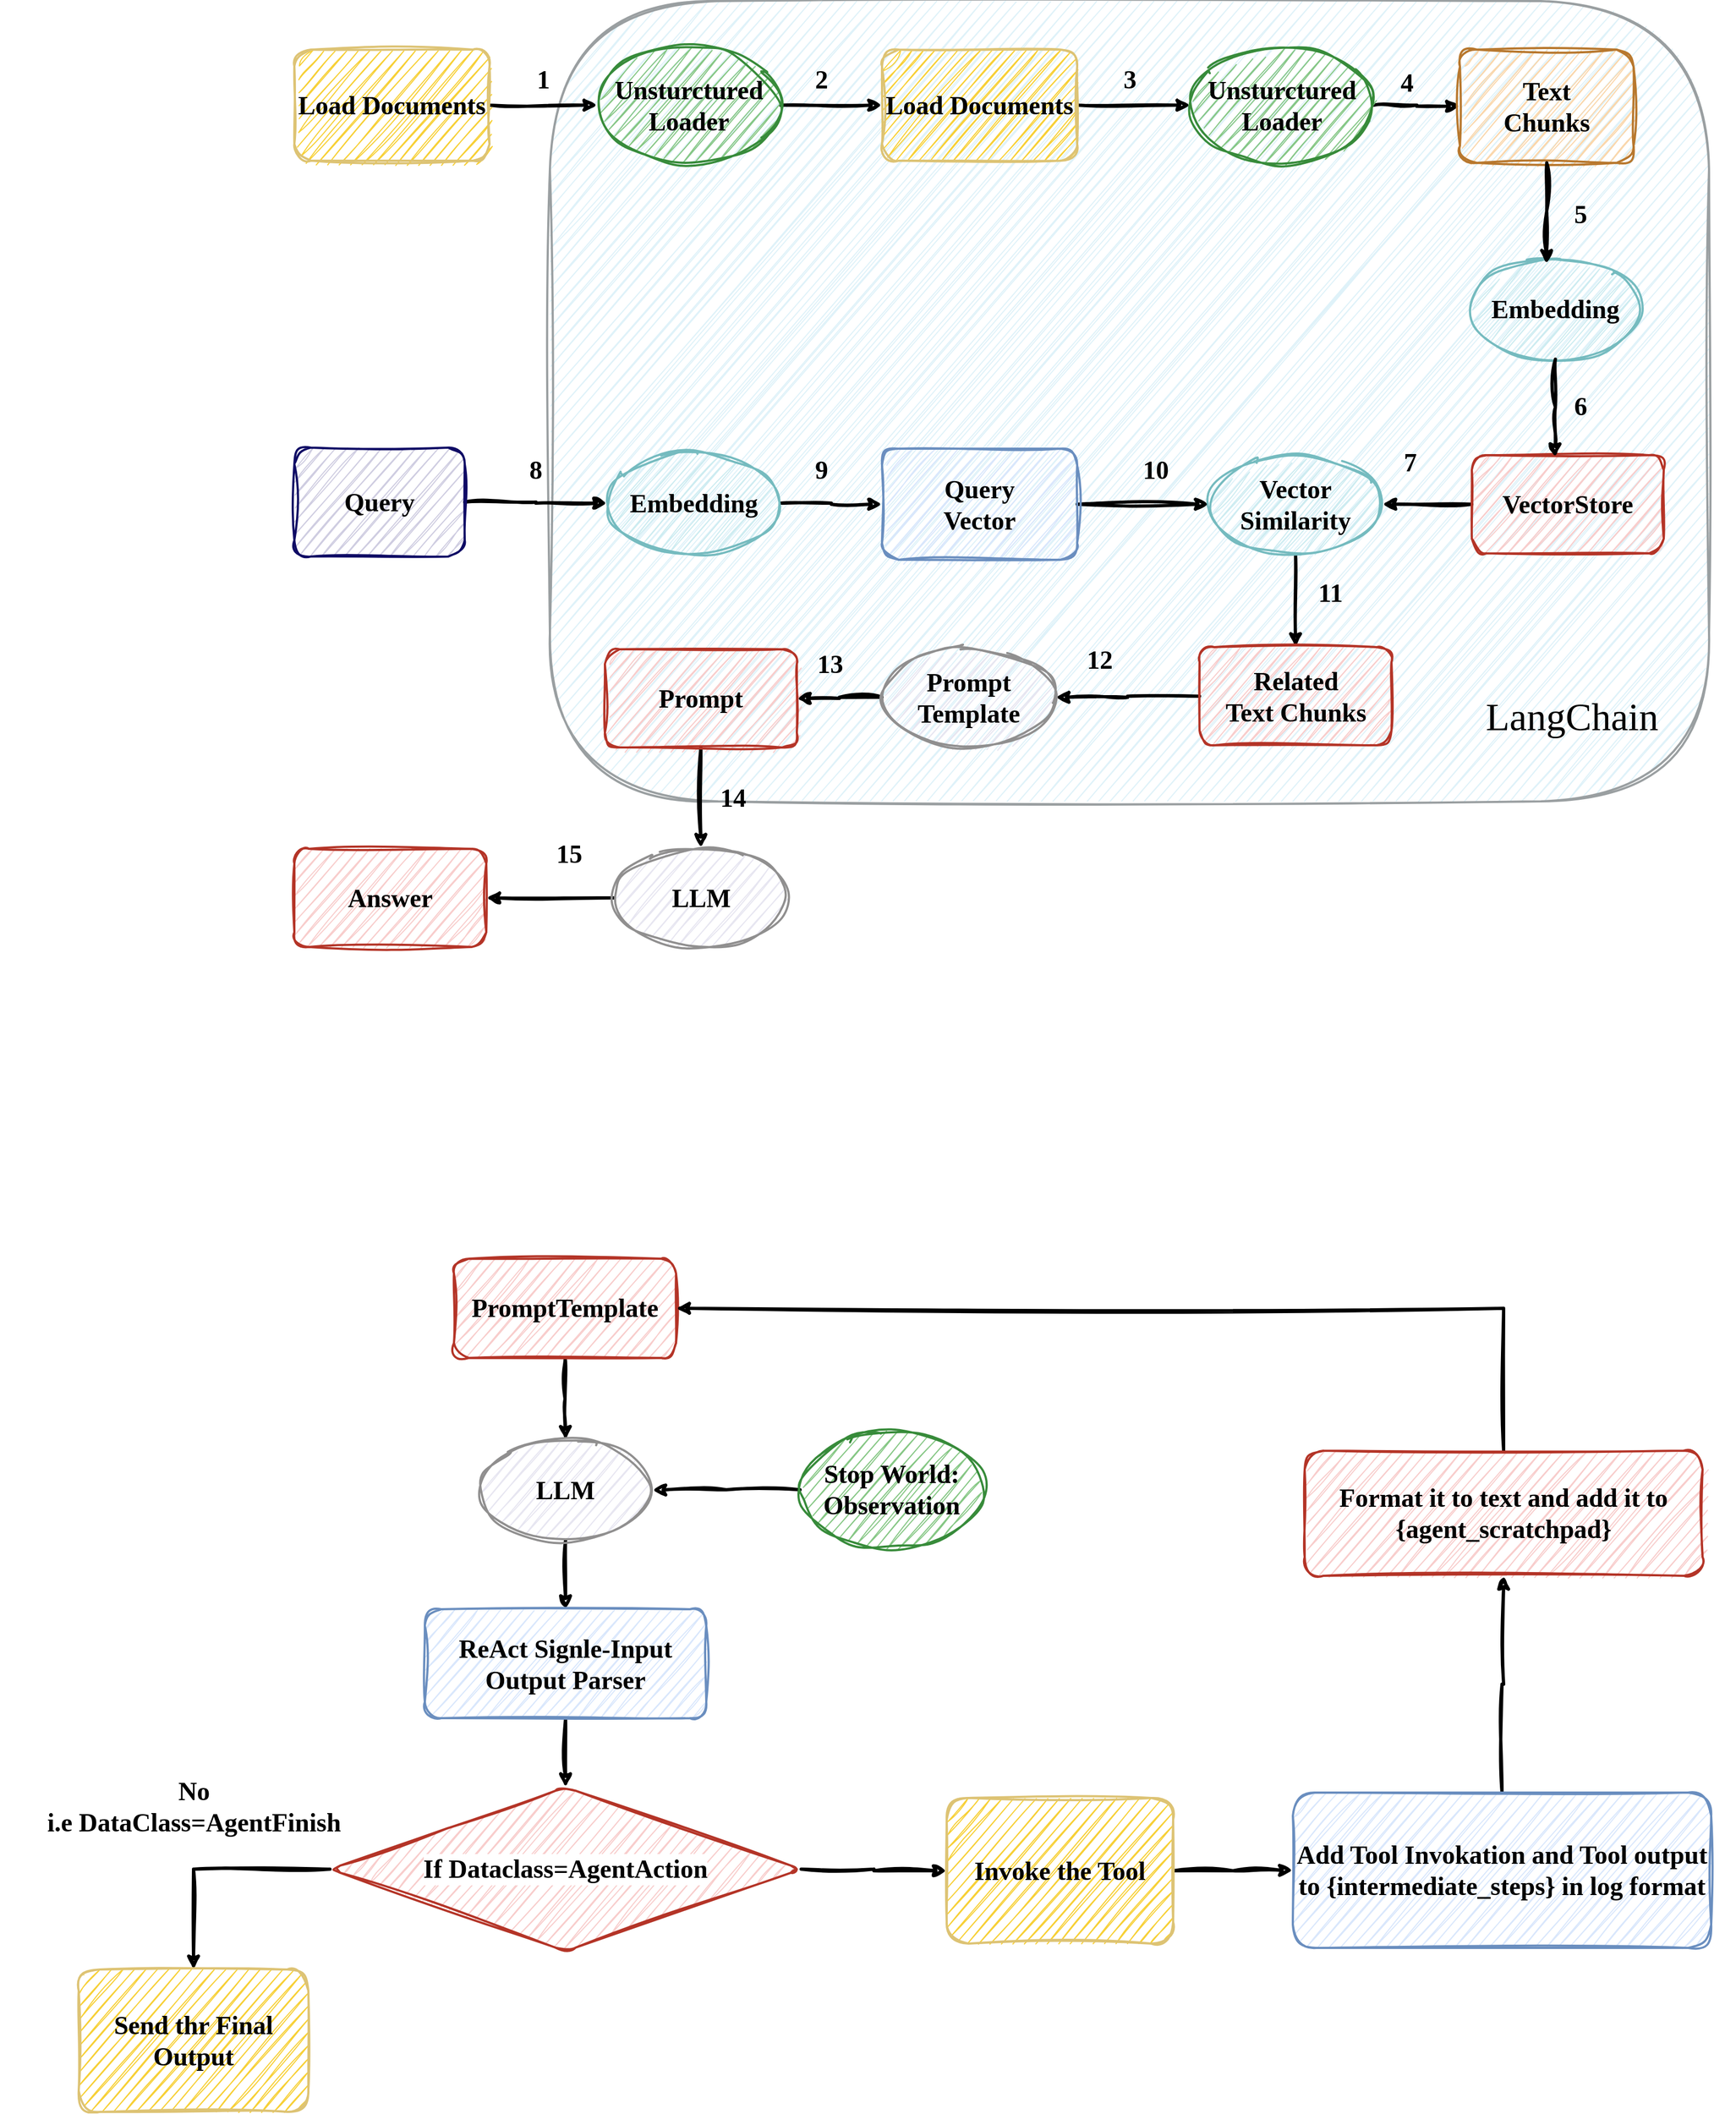 <mxfile version="24.8.3">
  <diagram name="第 1 页" id="iGaQo6PPJgDkWrGs2-yL">
    <mxGraphModel dx="2990" dy="1838" grid="0" gridSize="10" guides="0" tooltips="1" connect="1" arrows="1" fold="1" page="0" pageScale="1" pageWidth="827" pageHeight="1169" math="0" shadow="0">
      <root>
        <mxCell id="0" />
        <mxCell id="1" parent="0" />
        <mxCell id="ki8LtiAd6n3yGq_93ToQ-1" value="" style="whiteSpace=wrap;html=1;rounded=1;shadow=0;glass=0;sketch=1;jiggle=2;fillStyle=hatch;curveFitting=1;strokeColor=#9a9fa1;strokeWidth=2;align=center;verticalAlign=middle;fontFamily=Helvetica;fontSize=12;fontColor=default;labelBorderColor=none;fillColor=#dff2f9;gradientColor=none;arcSize=21;imageAspect=0;" parent="1" vertex="1">
          <mxGeometry x="222" y="-83" width="1075" height="742" as="geometry" />
        </mxCell>
        <mxCell id="ki8LtiAd6n3yGq_93ToQ-2" style="edgeStyle=orthogonalEdgeStyle;rounded=1;orthogonalLoop=1;jettySize=auto;html=1;exitX=1;exitY=0.5;exitDx=0;exitDy=0;entryX=0;entryY=0.5;entryDx=0;entryDy=0;curved=0;sketch=1;curveFitting=1;jiggle=2;strokeWidth=3;" parent="1" source="ki8LtiAd6n3yGq_93ToQ-3" target="ki8LtiAd6n3yGq_93ToQ-5" edge="1">
          <mxGeometry relative="1" as="geometry">
            <mxPoint x="141" y="219" as="targetPoint" />
          </mxGeometry>
        </mxCell>
        <mxCell id="ki8LtiAd6n3yGq_93ToQ-3" value="&lt;font style=&quot;font-size: 24px;&quot; face=&quot;Comic Sans MS&quot;&gt;&lt;b style=&quot;&quot;&gt;Load Documents&lt;/b&gt;&lt;/font&gt;" style="rounded=1;whiteSpace=wrap;html=1;gradientColor=none;textShadow=0;fillStyle=hatch;fillColor=#f7d036;glass=0;shadow=0;labelBorderColor=none;strokeColor=#ddc374;strokeWidth=2;perimeterSpacing=0;sketch=1;curveFitting=1;jiggle=2;" parent="1" vertex="1">
          <mxGeometry x="-15" y="-38" width="181" height="103" as="geometry" />
        </mxCell>
        <mxCell id="ki8LtiAd6n3yGq_93ToQ-4" style="edgeStyle=orthogonalEdgeStyle;rounded=0;orthogonalLoop=1;jettySize=auto;html=1;exitX=1;exitY=0.5;exitDx=0;exitDy=0;entryX=0;entryY=0.5;entryDx=0;entryDy=0;sketch=1;curveFitting=1;jiggle=2;strokeWidth=3;" parent="1" source="ki8LtiAd6n3yGq_93ToQ-5" target="ki8LtiAd6n3yGq_93ToQ-7" edge="1">
          <mxGeometry relative="1" as="geometry" />
        </mxCell>
        <mxCell id="ki8LtiAd6n3yGq_93ToQ-5" value="&lt;font style=&quot;font-size: 24px;&quot; face=&quot;Comic Sans MS&quot;&gt;&lt;b style=&quot;&quot;&gt;Unsturctured Loader&lt;/b&gt;&lt;/font&gt;" style="ellipse;whiteSpace=wrap;html=1;fillColor=#86c785;strokeColor=#378b3a;fillStyle=hatch;strokeWidth=2;perimeterSpacing=0;sketch=1;curveFitting=1;jiggle=2;" parent="1" vertex="1">
          <mxGeometry x="266" y="-40.75" width="170" height="108.5" as="geometry" />
        </mxCell>
        <mxCell id="ki8LtiAd6n3yGq_93ToQ-6" style="edgeStyle=orthogonalEdgeStyle;shape=connector;rounded=0;sketch=1;jiggle=2;curveFitting=1;orthogonalLoop=1;jettySize=auto;html=1;exitX=1;exitY=0.5;exitDx=0;exitDy=0;entryX=0;entryY=0.5;entryDx=0;entryDy=0;strokeColor=default;strokeWidth=3;align=center;verticalAlign=middle;fontFamily=Helvetica;fontSize=11;fontColor=default;labelBackgroundColor=default;endArrow=classic;" parent="1" source="ki8LtiAd6n3yGq_93ToQ-7" target="ki8LtiAd6n3yGq_93ToQ-9" edge="1">
          <mxGeometry relative="1" as="geometry" />
        </mxCell>
        <mxCell id="ki8LtiAd6n3yGq_93ToQ-7" value="&lt;font style=&quot;font-size: 24px;&quot; face=&quot;Comic Sans MS&quot;&gt;&lt;b style=&quot;&quot;&gt;Load Documents&lt;/b&gt;&lt;/font&gt;" style="rounded=1;whiteSpace=wrap;html=1;gradientColor=none;textShadow=0;fillStyle=hatch;fillColor=#f7d036;glass=0;shadow=0;labelBorderColor=none;strokeColor=#ddc374;strokeWidth=2;perimeterSpacing=0;sketch=1;curveFitting=1;jiggle=2;" parent="1" vertex="1">
          <mxGeometry x="530" y="-38" width="181" height="103" as="geometry" />
        </mxCell>
        <mxCell id="ki8LtiAd6n3yGq_93ToQ-8" style="edgeStyle=orthogonalEdgeStyle;shape=connector;rounded=0;sketch=1;jiggle=2;curveFitting=1;orthogonalLoop=1;jettySize=auto;html=1;exitX=1;exitY=0.5;exitDx=0;exitDy=0;entryX=0;entryY=0.5;entryDx=0;entryDy=0;strokeColor=default;strokeWidth=3;align=center;verticalAlign=middle;fontFamily=Helvetica;fontSize=12;fontColor=default;labelBorderColor=none;labelBackgroundColor=default;endArrow=classic;" parent="1" source="ki8LtiAd6n3yGq_93ToQ-9" target="ki8LtiAd6n3yGq_93ToQ-10" edge="1">
          <mxGeometry relative="1" as="geometry" />
        </mxCell>
        <mxCell id="ki8LtiAd6n3yGq_93ToQ-9" value="&lt;font style=&quot;font-size: 24px;&quot; face=&quot;Comic Sans MS&quot;&gt;&lt;b style=&quot;&quot;&gt;Unsturctured Loader&lt;/b&gt;&lt;/font&gt;" style="ellipse;whiteSpace=wrap;html=1;fillColor=#86c785;strokeColor=#378b3a;fillStyle=hatch;strokeWidth=2;perimeterSpacing=0;sketch=1;curveFitting=1;jiggle=2;" parent="1" vertex="1">
          <mxGeometry x="816" y="-40.75" width="170" height="108.5" as="geometry" />
        </mxCell>
        <mxCell id="ki8LtiAd6n3yGq_93ToQ-10" value="&lt;font style=&quot;font-size: 24px;&quot; face=&quot;Comic Sans MS&quot;&gt;&lt;b style=&quot;&quot;&gt;Text&lt;/b&gt;&lt;/font&gt;&lt;div&gt;&lt;font style=&quot;font-size: 24px;&quot; face=&quot;Comic Sans MS&quot;&gt;&lt;b style=&quot;&quot;&gt;Chunks&lt;/b&gt;&lt;/font&gt;&lt;/div&gt;" style="rounded=1;whiteSpace=wrap;html=1;gradientColor=none;textShadow=0;fillStyle=hatch;fillColor=#fad7ac;glass=0;shadow=0;labelBorderColor=none;strokeColor=#b8782e;strokeWidth=2;perimeterSpacing=0;sketch=1;curveFitting=1;jiggle=2;" parent="1" vertex="1">
          <mxGeometry x="1066" y="-38" width="161" height="105" as="geometry" />
        </mxCell>
        <mxCell id="ki8LtiAd6n3yGq_93ToQ-11" value="&lt;font style=&quot;font-size: 24px;&quot; face=&quot;Comic Sans MS&quot;&gt;&lt;b style=&quot;&quot;&gt;Embedding&lt;/b&gt;&lt;/font&gt;" style="ellipse;whiteSpace=wrap;html=1;fillColor=#cdecf1;strokeColor=#75bbbf;fillStyle=hatch;strokeWidth=2;perimeterSpacing=0;sketch=1;curveFitting=1;jiggle=2;" parent="1" vertex="1">
          <mxGeometry x="1074" y="156" width="161" height="93" as="geometry" />
        </mxCell>
        <mxCell id="ki8LtiAd6n3yGq_93ToQ-12" style="edgeStyle=orthogonalEdgeStyle;shape=connector;rounded=0;sketch=1;jiggle=2;curveFitting=1;orthogonalLoop=1;jettySize=auto;html=1;exitX=0.5;exitY=1;exitDx=0;exitDy=0;entryX=0.449;entryY=0.05;entryDx=0;entryDy=0;entryPerimeter=0;strokeColor=default;strokeWidth=3;align=center;verticalAlign=middle;fontFamily=Helvetica;fontSize=12;fontColor=default;labelBorderColor=none;labelBackgroundColor=default;endArrow=classic;" parent="1" source="ki8LtiAd6n3yGq_93ToQ-10" target="ki8LtiAd6n3yGq_93ToQ-11" edge="1">
          <mxGeometry relative="1" as="geometry" />
        </mxCell>
        <mxCell id="ki8LtiAd6n3yGq_93ToQ-13" style="edgeStyle=orthogonalEdgeStyle;shape=connector;rounded=0;sketch=1;jiggle=2;curveFitting=1;orthogonalLoop=1;jettySize=auto;html=1;exitX=0;exitY=0.5;exitDx=0;exitDy=0;strokeColor=default;strokeWidth=3;align=center;verticalAlign=middle;fontFamily=Helvetica;fontSize=12;fontColor=default;labelBorderColor=none;labelBackgroundColor=default;endArrow=classic;" parent="1" source="ki8LtiAd6n3yGq_93ToQ-14" target="ki8LtiAd6n3yGq_93ToQ-17" edge="1">
          <mxGeometry relative="1" as="geometry" />
        </mxCell>
        <mxCell id="ki8LtiAd6n3yGq_93ToQ-14" value="&lt;font style=&quot;font-size: 24px;&quot; face=&quot;Comic Sans MS&quot;&gt;&lt;b style=&quot;&quot;&gt;VectorStore&lt;/b&gt;&lt;/font&gt;" style="rounded=1;whiteSpace=wrap;html=1;gradientColor=none;textShadow=0;fillStyle=hatch;fillColor=#f8cdcc;glass=0;shadow=0;labelBorderColor=none;strokeColor=#b43427;strokeWidth=2;perimeterSpacing=0;sketch=1;curveFitting=1;jiggle=2;" parent="1" vertex="1">
          <mxGeometry x="1077" y="338" width="178" height="91" as="geometry" />
        </mxCell>
        <mxCell id="ki8LtiAd6n3yGq_93ToQ-15" style="edgeStyle=orthogonalEdgeStyle;shape=connector;rounded=0;sketch=1;jiggle=2;curveFitting=1;orthogonalLoop=1;jettySize=auto;html=1;exitX=0.5;exitY=1;exitDx=0;exitDy=0;entryX=0.433;entryY=0.021;entryDx=0;entryDy=0;entryPerimeter=0;strokeColor=default;strokeWidth=3;align=center;verticalAlign=middle;fontFamily=Helvetica;fontSize=12;fontColor=default;labelBorderColor=none;labelBackgroundColor=default;endArrow=classic;" parent="1" source="ki8LtiAd6n3yGq_93ToQ-11" target="ki8LtiAd6n3yGq_93ToQ-14" edge="1">
          <mxGeometry relative="1" as="geometry" />
        </mxCell>
        <mxCell id="ki8LtiAd6n3yGq_93ToQ-16" style="edgeStyle=orthogonalEdgeStyle;shape=connector;rounded=0;sketch=1;jiggle=2;curveFitting=1;orthogonalLoop=1;jettySize=auto;html=1;exitX=0.5;exitY=1;exitDx=0;exitDy=0;entryX=0.5;entryY=0;entryDx=0;entryDy=0;strokeColor=default;strokeWidth=3;align=center;verticalAlign=middle;fontFamily=Helvetica;fontSize=12;fontColor=default;labelBorderColor=none;labelBackgroundColor=default;endArrow=classic;" parent="1" source="ki8LtiAd6n3yGq_93ToQ-17" target="ki8LtiAd6n3yGq_93ToQ-25" edge="1">
          <mxGeometry relative="1" as="geometry" />
        </mxCell>
        <mxCell id="ki8LtiAd6n3yGq_93ToQ-17" value="&lt;font style=&quot;font-size: 24px;&quot; face=&quot;Comic Sans MS&quot;&gt;&lt;b style=&quot;&quot;&gt;Vector&lt;/b&gt;&lt;/font&gt;&lt;div&gt;&lt;font style=&quot;font-size: 24px;&quot; face=&quot;Comic Sans MS&quot;&gt;&lt;b style=&quot;&quot;&gt;Similarity&lt;/b&gt;&lt;/font&gt;&lt;/div&gt;" style="ellipse;whiteSpace=wrap;html=1;fillColor=#cdecf1;strokeColor=#75bbbf;fillStyle=hatch;strokeWidth=2;perimeterSpacing=0;sketch=1;curveFitting=1;jiggle=2;" parent="1" vertex="1">
          <mxGeometry x="833" y="337" width="161" height="93" as="geometry" />
        </mxCell>
        <mxCell id="ki8LtiAd6n3yGq_93ToQ-18" style="edgeStyle=orthogonalEdgeStyle;shape=connector;rounded=0;sketch=1;jiggle=2;curveFitting=1;orthogonalLoop=1;jettySize=auto;html=1;exitX=1;exitY=0.5;exitDx=0;exitDy=0;strokeColor=default;strokeWidth=3;align=center;verticalAlign=middle;fontFamily=Helvetica;fontSize=12;fontColor=default;labelBorderColor=none;labelBackgroundColor=default;endArrow=classic;" parent="1" source="ki8LtiAd6n3yGq_93ToQ-19" target="ki8LtiAd6n3yGq_93ToQ-17" edge="1">
          <mxGeometry relative="1" as="geometry" />
        </mxCell>
        <mxCell id="ki8LtiAd6n3yGq_93ToQ-19" value="&lt;font style=&quot;font-size: 24px;&quot; face=&quot;Comic Sans MS&quot;&gt;&lt;b style=&quot;&quot;&gt;Query&lt;/b&gt;&lt;/font&gt;&lt;div&gt;&lt;font style=&quot;font-size: 24px;&quot; face=&quot;Comic Sans MS&quot;&gt;&lt;b style=&quot;&quot;&gt;Vector&lt;/b&gt;&lt;/font&gt;&lt;/div&gt;" style="rounded=1;whiteSpace=wrap;html=1;gradientColor=none;textShadow=0;fillStyle=hatch;fillColor=#d9e7fc;glass=0;shadow=0;labelBorderColor=none;strokeColor=#6a8ebf;strokeWidth=2;perimeterSpacing=0;sketch=1;curveFitting=1;jiggle=2;" parent="1" vertex="1">
          <mxGeometry x="530" y="332" width="181" height="103" as="geometry" />
        </mxCell>
        <mxCell id="ki8LtiAd6n3yGq_93ToQ-20" style="edgeStyle=orthogonalEdgeStyle;shape=connector;rounded=0;sketch=1;jiggle=2;curveFitting=1;orthogonalLoop=1;jettySize=auto;html=1;exitX=1;exitY=0.5;exitDx=0;exitDy=0;entryX=0;entryY=0.5;entryDx=0;entryDy=0;strokeColor=default;strokeWidth=3;align=center;verticalAlign=middle;fontFamily=Helvetica;fontSize=12;fontColor=default;labelBorderColor=none;labelBackgroundColor=default;endArrow=classic;" parent="1" source="ki8LtiAd6n3yGq_93ToQ-21" target="ki8LtiAd6n3yGq_93ToQ-19" edge="1">
          <mxGeometry relative="1" as="geometry" />
        </mxCell>
        <mxCell id="ki8LtiAd6n3yGq_93ToQ-21" value="&lt;font style=&quot;font-size: 24px;&quot; face=&quot;Comic Sans MS&quot;&gt;&lt;b style=&quot;&quot;&gt;Embedding&lt;/b&gt;&lt;/font&gt;" style="ellipse;whiteSpace=wrap;html=1;fillColor=#cdecf1;strokeColor=#75bbbf;fillStyle=hatch;strokeWidth=2;perimeterSpacing=0;sketch=1;curveFitting=1;jiggle=2;" parent="1" vertex="1">
          <mxGeometry x="275" y="336" width="161" height="93" as="geometry" />
        </mxCell>
        <mxCell id="ki8LtiAd6n3yGq_93ToQ-22" style="edgeStyle=orthogonalEdgeStyle;shape=connector;rounded=0;sketch=1;jiggle=2;curveFitting=1;orthogonalLoop=1;jettySize=auto;html=1;exitX=1;exitY=0.5;exitDx=0;exitDy=0;entryX=0;entryY=0.5;entryDx=0;entryDy=0;strokeColor=default;strokeWidth=3;align=center;verticalAlign=middle;fontFamily=Helvetica;fontSize=12;fontColor=default;labelBorderColor=none;labelBackgroundColor=default;endArrow=classic;" parent="1" source="ki8LtiAd6n3yGq_93ToQ-23" target="ki8LtiAd6n3yGq_93ToQ-21" edge="1">
          <mxGeometry relative="1" as="geometry" />
        </mxCell>
        <mxCell id="ki8LtiAd6n3yGq_93ToQ-23" value="&lt;font style=&quot;font-size: 24px;&quot; face=&quot;Comic Sans MS&quot;&gt;&lt;b style=&quot;&quot;&gt;Query&lt;/b&gt;&lt;/font&gt;" style="rounded=1;whiteSpace=wrap;html=1;gradientColor=none;textShadow=0;fillStyle=hatch;fillColor=#cfcde1;glass=0;shadow=0;labelBorderColor=none;strokeColor=#0f0b65;strokeWidth=2;perimeterSpacing=0;sketch=1;curveFitting=1;jiggle=2;" parent="1" vertex="1">
          <mxGeometry x="-15" y="331" width="158" height="101" as="geometry" />
        </mxCell>
        <mxCell id="ki8LtiAd6n3yGq_93ToQ-24" style="edgeStyle=orthogonalEdgeStyle;shape=connector;rounded=0;sketch=1;jiggle=2;curveFitting=1;orthogonalLoop=1;jettySize=auto;html=1;strokeColor=default;strokeWidth=3;align=center;verticalAlign=middle;fontFamily=Helvetica;fontSize=12;fontColor=default;labelBorderColor=none;labelBackgroundColor=default;endArrow=classic;" parent="1" source="ki8LtiAd6n3yGq_93ToQ-25" target="ki8LtiAd6n3yGq_93ToQ-27" edge="1">
          <mxGeometry relative="1" as="geometry" />
        </mxCell>
        <mxCell id="ki8LtiAd6n3yGq_93ToQ-25" value="&lt;font style=&quot;font-size: 24px;&quot; face=&quot;Comic Sans MS&quot;&gt;&lt;b style=&quot;&quot;&gt;Related&lt;/b&gt;&lt;/font&gt;&lt;div&gt;&lt;font style=&quot;font-size: 24px;&quot; face=&quot;Comic Sans MS&quot;&gt;&lt;b style=&quot;&quot;&gt;Text Chunks&lt;/b&gt;&lt;/font&gt;&lt;/div&gt;" style="rounded=1;whiteSpace=wrap;html=1;gradientColor=none;textShadow=0;fillStyle=hatch;fillColor=#f8cdcc;glass=0;shadow=0;labelBorderColor=none;strokeColor=#b43427;strokeWidth=2;perimeterSpacing=0;sketch=1;curveFitting=1;jiggle=2;" parent="1" vertex="1">
          <mxGeometry x="824.5" y="516" width="178" height="91" as="geometry" />
        </mxCell>
        <mxCell id="ki8LtiAd6n3yGq_93ToQ-26" value="" style="edgeStyle=orthogonalEdgeStyle;shape=connector;rounded=0;sketch=1;jiggle=2;curveFitting=1;orthogonalLoop=1;jettySize=auto;html=1;strokeColor=default;strokeWidth=3;align=center;verticalAlign=middle;fontFamily=Helvetica;fontSize=12;fontColor=default;labelBorderColor=none;labelBackgroundColor=default;endArrow=classic;" parent="1" source="ki8LtiAd6n3yGq_93ToQ-27" target="ki8LtiAd6n3yGq_93ToQ-29" edge="1">
          <mxGeometry relative="1" as="geometry" />
        </mxCell>
        <mxCell id="ki8LtiAd6n3yGq_93ToQ-27" value="&lt;font face=&quot;Comic Sans MS&quot;&gt;&lt;span style=&quot;font-size: 24px;&quot;&gt;&lt;b&gt;Prompt&lt;/b&gt;&lt;/span&gt;&lt;/font&gt;&lt;div&gt;&lt;font face=&quot;Comic Sans MS&quot;&gt;&lt;span style=&quot;font-size: 24px;&quot;&gt;&lt;b&gt;Template&lt;/b&gt;&lt;/span&gt;&lt;/font&gt;&lt;/div&gt;" style="ellipse;whiteSpace=wrap;html=1;fillColor=#e7e6f1;strokeColor=#908f8f;fillStyle=hatch;strokeWidth=2;perimeterSpacing=0;sketch=1;curveFitting=1;jiggle=2;" parent="1" vertex="1">
          <mxGeometry x="530" y="516" width="161" height="93" as="geometry" />
        </mxCell>
        <mxCell id="ki8LtiAd6n3yGq_93ToQ-28" style="edgeStyle=orthogonalEdgeStyle;shape=connector;rounded=0;sketch=1;jiggle=2;curveFitting=1;orthogonalLoop=1;jettySize=auto;html=1;exitX=0.5;exitY=1;exitDx=0;exitDy=0;strokeColor=default;strokeWidth=3;align=center;verticalAlign=middle;fontFamily=Helvetica;fontSize=12;fontColor=default;labelBorderColor=none;labelBackgroundColor=default;endArrow=classic;" parent="1" source="ki8LtiAd6n3yGq_93ToQ-29" target="ki8LtiAd6n3yGq_93ToQ-31" edge="1">
          <mxGeometry relative="1" as="geometry" />
        </mxCell>
        <mxCell id="ki8LtiAd6n3yGq_93ToQ-29" value="&lt;font face=&quot;Comic Sans MS&quot;&gt;&lt;span style=&quot;font-size: 24px;&quot;&gt;&lt;b&gt;Prompt&lt;/b&gt;&lt;/span&gt;&lt;/font&gt;" style="rounded=1;whiteSpace=wrap;html=1;gradientColor=none;textShadow=0;fillStyle=hatch;fillColor=#f8cdcc;glass=0;shadow=0;labelBorderColor=none;strokeColor=#b43427;strokeWidth=2;perimeterSpacing=0;sketch=1;curveFitting=1;jiggle=2;" parent="1" vertex="1">
          <mxGeometry x="273" y="518" width="178" height="91" as="geometry" />
        </mxCell>
        <mxCell id="ki8LtiAd6n3yGq_93ToQ-30" value="" style="edgeStyle=orthogonalEdgeStyle;shape=connector;rounded=0;sketch=1;jiggle=2;curveFitting=1;orthogonalLoop=1;jettySize=auto;html=1;strokeColor=default;strokeWidth=3;align=center;verticalAlign=middle;fontFamily=Helvetica;fontSize=12;fontColor=default;labelBorderColor=none;labelBackgroundColor=default;endArrow=classic;" parent="1" source="ki8LtiAd6n3yGq_93ToQ-31" target="ki8LtiAd6n3yGq_93ToQ-32" edge="1">
          <mxGeometry relative="1" as="geometry" />
        </mxCell>
        <mxCell id="ki8LtiAd6n3yGq_93ToQ-31" value="&lt;font face=&quot;Comic Sans MS&quot;&gt;&lt;span style=&quot;font-size: 24px;&quot;&gt;&lt;b&gt;LLM&lt;/b&gt;&lt;/span&gt;&lt;/font&gt;" style="ellipse;whiteSpace=wrap;html=1;fillColor=#e7e6f1;strokeColor=#908f8f;fillStyle=hatch;strokeWidth=2;perimeterSpacing=0;sketch=1;curveFitting=1;jiggle=2;" parent="1" vertex="1">
          <mxGeometry x="281.5" y="702" width="161" height="93" as="geometry" />
        </mxCell>
        <mxCell id="ki8LtiAd6n3yGq_93ToQ-32" value="&lt;font face=&quot;Comic Sans MS&quot;&gt;&lt;span style=&quot;font-size: 24px;&quot;&gt;&lt;b&gt;Answer&lt;/b&gt;&lt;/span&gt;&lt;/font&gt;" style="rounded=1;whiteSpace=wrap;html=1;gradientColor=none;textShadow=0;fillStyle=hatch;fillColor=#f8cdcc;glass=0;shadow=0;labelBorderColor=none;strokeColor=#b43427;strokeWidth=2;perimeterSpacing=0;sketch=1;curveFitting=1;jiggle=2;" parent="1" vertex="1">
          <mxGeometry x="-15" y="703" width="178" height="91" as="geometry" />
        </mxCell>
        <mxCell id="ki8LtiAd6n3yGq_93ToQ-33" value="&lt;font face=&quot;Comic Sans MS&quot; style=&quot;font-size: 36px;&quot;&gt;LangChain&lt;/font&gt;" style="text;html=1;align=center;verticalAlign=middle;whiteSpace=wrap;rounded=0;fontFamily=Helvetica;fontSize=12;fontColor=default;labelBorderColor=none;" parent="1" vertex="1">
          <mxGeometry x="1019" y="543" width="302" height="76" as="geometry" />
        </mxCell>
        <mxCell id="ki8LtiAd6n3yGq_93ToQ-34" value="&lt;font face=&quot;Comic Sans MS&quot; style=&quot;font-size: 24px;&quot;&gt;&lt;b&gt;1&lt;/b&gt;&lt;/font&gt;" style="text;html=1;align=center;verticalAlign=middle;whiteSpace=wrap;rounded=0;fontFamily=Helvetica;fontSize=12;fontColor=default;labelBorderColor=none;" parent="1" vertex="1">
          <mxGeometry x="170" y="-30" width="92" height="40" as="geometry" />
        </mxCell>
        <mxCell id="ki8LtiAd6n3yGq_93ToQ-35" value="&lt;font face=&quot;Comic Sans MS&quot; style=&quot;font-size: 24px;&quot;&gt;&lt;b&gt;2&lt;/b&gt;&lt;/font&gt;" style="text;html=1;align=center;verticalAlign=middle;whiteSpace=wrap;rounded=0;fontFamily=Helvetica;fontSize=12;fontColor=default;labelBorderColor=none;" parent="1" vertex="1">
          <mxGeometry x="428" y="-30" width="92" height="40" as="geometry" />
        </mxCell>
        <mxCell id="ki8LtiAd6n3yGq_93ToQ-36" value="&lt;font face=&quot;Comic Sans MS&quot; style=&quot;font-size: 24px;&quot;&gt;&lt;b&gt;3&lt;/b&gt;&lt;/font&gt;" style="text;html=1;align=center;verticalAlign=middle;whiteSpace=wrap;rounded=0;fontFamily=Helvetica;fontSize=12;fontColor=default;labelBorderColor=none;" parent="1" vertex="1">
          <mxGeometry x="713.5" y="-30" width="92" height="40" as="geometry" />
        </mxCell>
        <mxCell id="ki8LtiAd6n3yGq_93ToQ-37" value="&lt;font face=&quot;Comic Sans MS&quot; style=&quot;font-size: 24px;&quot;&gt;&lt;b&gt;4&lt;/b&gt;&lt;/font&gt;" style="text;html=1;align=center;verticalAlign=middle;whiteSpace=wrap;rounded=0;fontFamily=Helvetica;fontSize=12;fontColor=default;labelBorderColor=none;" parent="1" vertex="1">
          <mxGeometry x="971" y="-27" width="92" height="40" as="geometry" />
        </mxCell>
        <mxCell id="ki8LtiAd6n3yGq_93ToQ-38" value="&lt;font face=&quot;Comic Sans MS&quot; style=&quot;font-size: 24px;&quot;&gt;&lt;b&gt;5&lt;/b&gt;&lt;/font&gt;" style="text;html=1;align=center;verticalAlign=middle;whiteSpace=wrap;rounded=0;fontFamily=Helvetica;fontSize=12;fontColor=default;labelBorderColor=none;" parent="1" vertex="1">
          <mxGeometry x="1132" y="95" width="92" height="40" as="geometry" />
        </mxCell>
        <mxCell id="ki8LtiAd6n3yGq_93ToQ-39" value="&lt;font face=&quot;Comic Sans MS&quot; style=&quot;font-size: 24px;&quot;&gt;&lt;b&gt;6&lt;/b&gt;&lt;/font&gt;" style="text;html=1;align=center;verticalAlign=middle;whiteSpace=wrap;rounded=0;fontFamily=Helvetica;fontSize=12;fontColor=default;labelBorderColor=none;" parent="1" vertex="1">
          <mxGeometry x="1132" y="273" width="92" height="40" as="geometry" />
        </mxCell>
        <mxCell id="ki8LtiAd6n3yGq_93ToQ-40" value="&lt;font face=&quot;Comic Sans MS&quot; style=&quot;font-size: 24px;&quot;&gt;&lt;b&gt;7&lt;/b&gt;&lt;/font&gt;" style="text;html=1;align=center;verticalAlign=middle;whiteSpace=wrap;rounded=0;fontFamily=Helvetica;fontSize=12;fontColor=default;labelBorderColor=none;" parent="1" vertex="1">
          <mxGeometry x="974" y="325" width="92" height="40" as="geometry" />
        </mxCell>
        <mxCell id="ki8LtiAd6n3yGq_93ToQ-41" value="&lt;font face=&quot;Comic Sans MS&quot; style=&quot;font-size: 24px;&quot;&gt;&lt;b&gt;8&lt;/b&gt;&lt;/font&gt;" style="text;html=1;align=center;verticalAlign=middle;whiteSpace=wrap;rounded=0;fontFamily=Helvetica;fontSize=12;fontColor=default;labelBorderColor=none;" parent="1" vertex="1">
          <mxGeometry x="163" y="332" width="92" height="40" as="geometry" />
        </mxCell>
        <mxCell id="ki8LtiAd6n3yGq_93ToQ-42" value="&lt;font face=&quot;Comic Sans MS&quot; style=&quot;font-size: 24px;&quot;&gt;&lt;b&gt;9&lt;/b&gt;&lt;/font&gt;" style="text;html=1;align=center;verticalAlign=middle;whiteSpace=wrap;rounded=0;fontFamily=Helvetica;fontSize=12;fontColor=default;labelBorderColor=none;" parent="1" vertex="1">
          <mxGeometry x="428" y="332" width="92" height="40" as="geometry" />
        </mxCell>
        <mxCell id="ki8LtiAd6n3yGq_93ToQ-43" value="&lt;font face=&quot;Comic Sans MS&quot; style=&quot;font-size: 24px;&quot;&gt;&lt;b&gt;10&lt;/b&gt;&lt;/font&gt;" style="text;html=1;align=center;verticalAlign=middle;whiteSpace=wrap;rounded=0;fontFamily=Helvetica;fontSize=12;fontColor=default;labelBorderColor=none;" parent="1" vertex="1">
          <mxGeometry x="738" y="332" width="92" height="40" as="geometry" />
        </mxCell>
        <mxCell id="ki8LtiAd6n3yGq_93ToQ-44" value="&lt;font face=&quot;Comic Sans MS&quot; style=&quot;font-size: 24px;&quot;&gt;&lt;b&gt;11&lt;/b&gt;&lt;/font&gt;" style="text;html=1;align=center;verticalAlign=middle;whiteSpace=wrap;rounded=0;fontFamily=Helvetica;fontSize=12;fontColor=default;labelBorderColor=none;" parent="1" vertex="1">
          <mxGeometry x="900" y="446" width="92" height="40" as="geometry" />
        </mxCell>
        <mxCell id="ki8LtiAd6n3yGq_93ToQ-45" value="&lt;font face=&quot;Comic Sans MS&quot; style=&quot;font-size: 24px;&quot;&gt;&lt;b&gt;12&lt;/b&gt;&lt;/font&gt;" style="text;html=1;align=center;verticalAlign=middle;whiteSpace=wrap;rounded=0;fontFamily=Helvetica;fontSize=12;fontColor=default;labelBorderColor=none;" parent="1" vertex="1">
          <mxGeometry x="686" y="508" width="92" height="40" as="geometry" />
        </mxCell>
        <mxCell id="ki8LtiAd6n3yGq_93ToQ-46" value="&lt;font face=&quot;Comic Sans MS&quot; style=&quot;font-size: 24px;&quot;&gt;&lt;b&gt;13&lt;/b&gt;&lt;/font&gt;" style="text;html=1;align=center;verticalAlign=middle;whiteSpace=wrap;rounded=0;fontFamily=Helvetica;fontSize=12;fontColor=default;labelBorderColor=none;" parent="1" vertex="1">
          <mxGeometry x="436" y="512" width="92" height="40" as="geometry" />
        </mxCell>
        <mxCell id="ki8LtiAd6n3yGq_93ToQ-47" value="&lt;font face=&quot;Comic Sans MS&quot; style=&quot;font-size: 24px;&quot;&gt;&lt;b&gt;14&lt;/b&gt;&lt;/font&gt;" style="text;html=1;align=center;verticalAlign=middle;whiteSpace=wrap;rounded=0;fontFamily=Helvetica;fontSize=12;fontColor=default;labelBorderColor=none;" parent="1" vertex="1">
          <mxGeometry x="346" y="636" width="92" height="40" as="geometry" />
        </mxCell>
        <mxCell id="ki8LtiAd6n3yGq_93ToQ-48" value="&lt;font face=&quot;Comic Sans MS&quot; style=&quot;font-size: 24px;&quot;&gt;&lt;b&gt;15&lt;/b&gt;&lt;/font&gt;" style="text;html=1;align=center;verticalAlign=middle;whiteSpace=wrap;rounded=0;fontFamily=Helvetica;fontSize=12;fontColor=default;labelBorderColor=none;" parent="1" vertex="1">
          <mxGeometry x="194" y="688" width="92" height="40" as="geometry" />
        </mxCell>
        <mxCell id="T2wt9KZi8Y2AyrN_D059-5" style="edgeStyle=orthogonalEdgeStyle;shape=connector;rounded=0;sketch=1;jiggle=2;curveFitting=1;orthogonalLoop=1;jettySize=auto;html=1;exitX=0.5;exitY=1;exitDx=0;exitDy=0;strokeColor=default;strokeWidth=3;align=center;verticalAlign=middle;fontFamily=Helvetica;fontSize=12;fontColor=default;labelBorderColor=none;labelBackgroundColor=default;endArrow=classic;" edge="1" parent="1" source="T2wt9KZi8Y2AyrN_D059-3" target="T2wt9KZi8Y2AyrN_D059-7">
          <mxGeometry relative="1" as="geometry">
            <mxPoint x="235.529" y="1223.471" as="targetPoint" />
          </mxGeometry>
        </mxCell>
        <mxCell id="T2wt9KZi8Y2AyrN_D059-3" value="&lt;font face=&quot;Comic Sans MS&quot;&gt;&lt;span style=&quot;font-size: 24px;&quot;&gt;&lt;b&gt;PromptTemplate&lt;/b&gt;&lt;/span&gt;&lt;/font&gt;" style="rounded=1;whiteSpace=wrap;html=1;gradientColor=none;textShadow=0;fillStyle=hatch;fillColor=#f8cdcc;glass=0;shadow=0;labelBorderColor=none;strokeColor=#b43427;strokeWidth=2;perimeterSpacing=0;sketch=1;curveFitting=1;jiggle=2;" vertex="1" parent="1">
          <mxGeometry x="133" y="1083" width="206" height="92" as="geometry" />
        </mxCell>
        <mxCell id="T2wt9KZi8Y2AyrN_D059-12" value="" style="edgeStyle=orthogonalEdgeStyle;shape=connector;rounded=0;sketch=1;jiggle=2;curveFitting=1;orthogonalLoop=1;jettySize=auto;html=1;strokeColor=default;strokeWidth=3;align=center;verticalAlign=middle;fontFamily=Helvetica;fontSize=12;fontColor=default;labelBorderColor=none;labelBackgroundColor=default;endArrow=classic;" edge="1" parent="1" source="T2wt9KZi8Y2AyrN_D059-7" target="T2wt9KZi8Y2AyrN_D059-11">
          <mxGeometry relative="1" as="geometry" />
        </mxCell>
        <mxCell id="T2wt9KZi8Y2AyrN_D059-7" value="&lt;font face=&quot;Comic Sans MS&quot;&gt;&lt;span style=&quot;font-size: 24px;&quot;&gt;&lt;b&gt;LLM&lt;/b&gt;&lt;/span&gt;&lt;/font&gt;" style="ellipse;whiteSpace=wrap;html=1;fillColor=#e7e6f1;strokeColor=#908f8f;fillStyle=hatch;strokeWidth=2;perimeterSpacing=0;sketch=1;curveFitting=1;jiggle=2;" vertex="1" parent="1">
          <mxGeometry x="156" y="1251" width="161" height="93" as="geometry" />
        </mxCell>
        <mxCell id="T2wt9KZi8Y2AyrN_D059-10" style="edgeStyle=orthogonalEdgeStyle;shape=connector;rounded=0;sketch=1;jiggle=2;curveFitting=1;orthogonalLoop=1;jettySize=auto;html=1;strokeColor=default;strokeWidth=3;align=center;verticalAlign=middle;fontFamily=Helvetica;fontSize=12;fontColor=default;labelBorderColor=none;labelBackgroundColor=default;endArrow=classic;" edge="1" parent="1" source="T2wt9KZi8Y2AyrN_D059-9" target="T2wt9KZi8Y2AyrN_D059-7">
          <mxGeometry relative="1" as="geometry" />
        </mxCell>
        <mxCell id="T2wt9KZi8Y2AyrN_D059-9" value="&lt;font face=&quot;Comic Sans MS&quot;&gt;&lt;span style=&quot;font-size: 24px;&quot;&gt;&lt;b&gt;Stop World:&lt;/b&gt;&lt;/span&gt;&lt;/font&gt;&lt;div&gt;&lt;font face=&quot;Comic Sans MS&quot;&gt;&lt;span style=&quot;font-size: 24px;&quot;&gt;&lt;b&gt;Observation&lt;/b&gt;&lt;/span&gt;&lt;/font&gt;&lt;/div&gt;" style="ellipse;whiteSpace=wrap;html=1;fillColor=#86c785;strokeColor=#378b3a;fillStyle=hatch;strokeWidth=2;perimeterSpacing=0;sketch=1;curveFitting=1;jiggle=2;" vertex="1" parent="1">
          <mxGeometry x="454" y="1243" width="170" height="108.5" as="geometry" />
        </mxCell>
        <mxCell id="T2wt9KZi8Y2AyrN_D059-14" style="edgeStyle=orthogonalEdgeStyle;shape=connector;rounded=0;sketch=1;jiggle=2;curveFitting=1;orthogonalLoop=1;jettySize=auto;html=1;exitX=0.5;exitY=1;exitDx=0;exitDy=0;strokeColor=default;strokeWidth=3;align=center;verticalAlign=middle;fontFamily=Helvetica;fontSize=12;fontColor=default;labelBorderColor=none;labelBackgroundColor=default;endArrow=classic;" edge="1" parent="1" source="T2wt9KZi8Y2AyrN_D059-11" target="T2wt9KZi8Y2AyrN_D059-13">
          <mxGeometry relative="1" as="geometry" />
        </mxCell>
        <mxCell id="T2wt9KZi8Y2AyrN_D059-11" value="&lt;font face=&quot;Comic Sans MS&quot;&gt;&lt;span style=&quot;font-size: 24px;&quot;&gt;&lt;b&gt;ReAct Signle-Input Output Parser&lt;/b&gt;&lt;/span&gt;&lt;/font&gt;" style="rounded=1;whiteSpace=wrap;html=1;gradientColor=none;textShadow=0;fillStyle=hatch;fillColor=#d9e7fc;glass=0;shadow=0;labelBorderColor=none;strokeColor=#6a8ebf;strokeWidth=2;perimeterSpacing=0;sketch=1;curveFitting=1;jiggle=2;" vertex="1" parent="1">
          <mxGeometry x="106" y="1408" width="261" height="101" as="geometry" />
        </mxCell>
        <mxCell id="T2wt9KZi8Y2AyrN_D059-29" style="edgeStyle=orthogonalEdgeStyle;shape=connector;rounded=0;sketch=1;jiggle=2;curveFitting=1;orthogonalLoop=1;jettySize=auto;html=1;exitX=1;exitY=0.5;exitDx=0;exitDy=0;strokeColor=default;strokeWidth=3;align=center;verticalAlign=middle;fontFamily=Helvetica;fontSize=12;fontColor=default;labelBorderColor=none;labelBackgroundColor=default;endArrow=classic;" edge="1" parent="1" source="T2wt9KZi8Y2AyrN_D059-13" target="T2wt9KZi8Y2AyrN_D059-26">
          <mxGeometry relative="1" as="geometry" />
        </mxCell>
        <mxCell id="T2wt9KZi8Y2AyrN_D059-31" style="edgeStyle=orthogonalEdgeStyle;shape=connector;rounded=0;sketch=1;jiggle=2;curveFitting=1;orthogonalLoop=1;jettySize=auto;html=1;exitX=0;exitY=0.5;exitDx=0;exitDy=0;entryX=0.5;entryY=0;entryDx=0;entryDy=0;strokeColor=default;strokeWidth=3;align=center;verticalAlign=middle;fontFamily=Helvetica;fontSize=12;fontColor=default;labelBorderColor=none;labelBackgroundColor=default;endArrow=classic;" edge="1" parent="1" source="T2wt9KZi8Y2AyrN_D059-13" target="T2wt9KZi8Y2AyrN_D059-27">
          <mxGeometry relative="1" as="geometry" />
        </mxCell>
        <mxCell id="T2wt9KZi8Y2AyrN_D059-13" value="&lt;font style=&quot;font-size: 24px;&quot; face=&quot;Comic Sans MS&quot;&gt;&lt;b&gt;If Dataclass=AgentAction&lt;/b&gt;&lt;/font&gt;" style="rhombus;whiteSpace=wrap;html=1;rounded=1;shadow=0;glass=0;sketch=1;jiggle=2;fillStyle=hatch;curveFitting=1;strokeColor=#b43427;strokeWidth=2;align=center;verticalAlign=middle;fontFamily=Helvetica;fontSize=12;fontColor=default;labelBorderColor=none;labelBackgroundColor=default;fillColor=#f8cdcc;gradientColor=none;" vertex="1" parent="1">
          <mxGeometry x="18" y="1573" width="437" height="152" as="geometry" />
        </mxCell>
        <mxCell id="T2wt9KZi8Y2AyrN_D059-18" value="&lt;font face=&quot;Comic Sans MS&quot; style=&quot;font-size: 24px;&quot;&gt;&lt;b&gt;No&lt;/b&gt;&lt;/font&gt;&lt;div&gt;&lt;font face=&quot;Comic Sans MS&quot; style=&quot;font-size: 24px;&quot;&gt;&lt;b&gt;i.e DataClass=AgentFinish&lt;/b&gt;&lt;/font&gt;&lt;/div&gt;" style="text;html=1;align=center;verticalAlign=middle;whiteSpace=wrap;rounded=0;fontFamily=Helvetica;fontSize=12;fontColor=default;labelBorderColor=none;" vertex="1" parent="1">
          <mxGeometry x="-288" y="1533" width="360" height="116" as="geometry" />
        </mxCell>
        <mxCell id="T2wt9KZi8Y2AyrN_D059-24" style="edgeStyle=orthogonalEdgeStyle;shape=connector;rounded=0;sketch=1;jiggle=2;curveFitting=1;orthogonalLoop=1;jettySize=auto;html=1;exitX=0.5;exitY=0;exitDx=0;exitDy=0;entryX=0.5;entryY=1;entryDx=0;entryDy=0;strokeColor=default;strokeWidth=3;align=center;verticalAlign=middle;fontFamily=Helvetica;fontSize=12;fontColor=default;labelBorderColor=none;labelBackgroundColor=default;endArrow=classic;" edge="1" parent="1" source="T2wt9KZi8Y2AyrN_D059-20" target="T2wt9KZi8Y2AyrN_D059-23">
          <mxGeometry relative="1" as="geometry" />
        </mxCell>
        <mxCell id="T2wt9KZi8Y2AyrN_D059-20" value="&lt;font face=&quot;Comic Sans MS&quot;&gt;&lt;span style=&quot;font-size: 24px;&quot;&gt;&lt;b&gt;Add Tool Invokation and Tool output to {intermediate_steps} in log format&lt;/b&gt;&lt;/span&gt;&lt;/font&gt;" style="rounded=1;whiteSpace=wrap;html=1;gradientColor=none;textShadow=0;fillStyle=hatch;fillColor=#d9e7fc;glass=0;shadow=0;labelBorderColor=none;strokeColor=#6a8ebf;strokeWidth=2;perimeterSpacing=0;sketch=1;curveFitting=1;jiggle=2;" vertex="1" parent="1">
          <mxGeometry x="911" y="1578" width="388" height="144" as="geometry" />
        </mxCell>
        <mxCell id="T2wt9KZi8Y2AyrN_D059-25" style="edgeStyle=orthogonalEdgeStyle;shape=connector;rounded=0;sketch=1;jiggle=2;curveFitting=1;orthogonalLoop=1;jettySize=auto;html=1;entryX=1;entryY=0.5;entryDx=0;entryDy=0;strokeColor=default;strokeWidth=3;align=center;verticalAlign=middle;fontFamily=Helvetica;fontSize=12;fontColor=default;labelBorderColor=none;labelBackgroundColor=default;endArrow=classic;" edge="1" parent="1" source="T2wt9KZi8Y2AyrN_D059-23" target="T2wt9KZi8Y2AyrN_D059-3">
          <mxGeometry relative="1" as="geometry">
            <Array as="points">
              <mxPoint x="1107" y="1129" />
            </Array>
          </mxGeometry>
        </mxCell>
        <mxCell id="T2wt9KZi8Y2AyrN_D059-23" value="&lt;font face=&quot;Comic Sans MS&quot;&gt;&lt;span style=&quot;font-size: 24px;&quot;&gt;&lt;b&gt;Format it to text and add it to {agent_scratchpad}&lt;/b&gt;&lt;/span&gt;&lt;/font&gt;" style="rounded=1;whiteSpace=wrap;html=1;gradientColor=none;textShadow=0;fillStyle=hatch;fillColor=#f8cdcc;glass=0;shadow=0;labelBorderColor=none;strokeColor=#b43427;strokeWidth=2;perimeterSpacing=0;sketch=1;curveFitting=1;jiggle=2;" vertex="1" parent="1">
          <mxGeometry x="922" y="1261" width="369" height="116" as="geometry" />
        </mxCell>
        <mxCell id="T2wt9KZi8Y2AyrN_D059-30" style="edgeStyle=orthogonalEdgeStyle;shape=connector;rounded=0;sketch=1;jiggle=2;curveFitting=1;orthogonalLoop=1;jettySize=auto;html=1;exitX=1;exitY=0.5;exitDx=0;exitDy=0;entryX=0;entryY=0.5;entryDx=0;entryDy=0;strokeColor=default;strokeWidth=3;align=center;verticalAlign=middle;fontFamily=Helvetica;fontSize=12;fontColor=default;labelBorderColor=none;labelBackgroundColor=default;endArrow=classic;" edge="1" parent="1" source="T2wt9KZi8Y2AyrN_D059-26" target="T2wt9KZi8Y2AyrN_D059-20">
          <mxGeometry relative="1" as="geometry" />
        </mxCell>
        <mxCell id="T2wt9KZi8Y2AyrN_D059-26" value="&lt;b style=&quot;font-family: &amp;quot;Comic Sans MS&amp;quot;; font-size: 24px;&quot;&gt;Invoke the Tool&lt;/b&gt;" style="rounded=1;whiteSpace=wrap;html=1;gradientColor=none;textShadow=0;fillStyle=hatch;fillColor=#f7d036;glass=0;shadow=0;labelBorderColor=none;strokeColor=#ddc374;strokeWidth=2;perimeterSpacing=0;sketch=1;curveFitting=1;jiggle=2;" vertex="1" parent="1">
          <mxGeometry x="590" y="1583" width="210" height="135" as="geometry" />
        </mxCell>
        <mxCell id="T2wt9KZi8Y2AyrN_D059-27" value="&lt;b style=&quot;font-family: &amp;quot;Comic Sans MS&amp;quot;; font-size: 24px;&quot;&gt;Send thr Final Output&lt;/b&gt;" style="rounded=1;whiteSpace=wrap;html=1;gradientColor=none;textShadow=0;fillStyle=hatch;fillColor=#f7d036;glass=0;shadow=0;labelBorderColor=none;strokeColor=#ddc374;strokeWidth=2;perimeterSpacing=0;sketch=1;curveFitting=1;jiggle=2;" vertex="1" parent="1">
          <mxGeometry x="-215" y="1742" width="213" height="132" as="geometry" />
        </mxCell>
      </root>
    </mxGraphModel>
  </diagram>
</mxfile>
